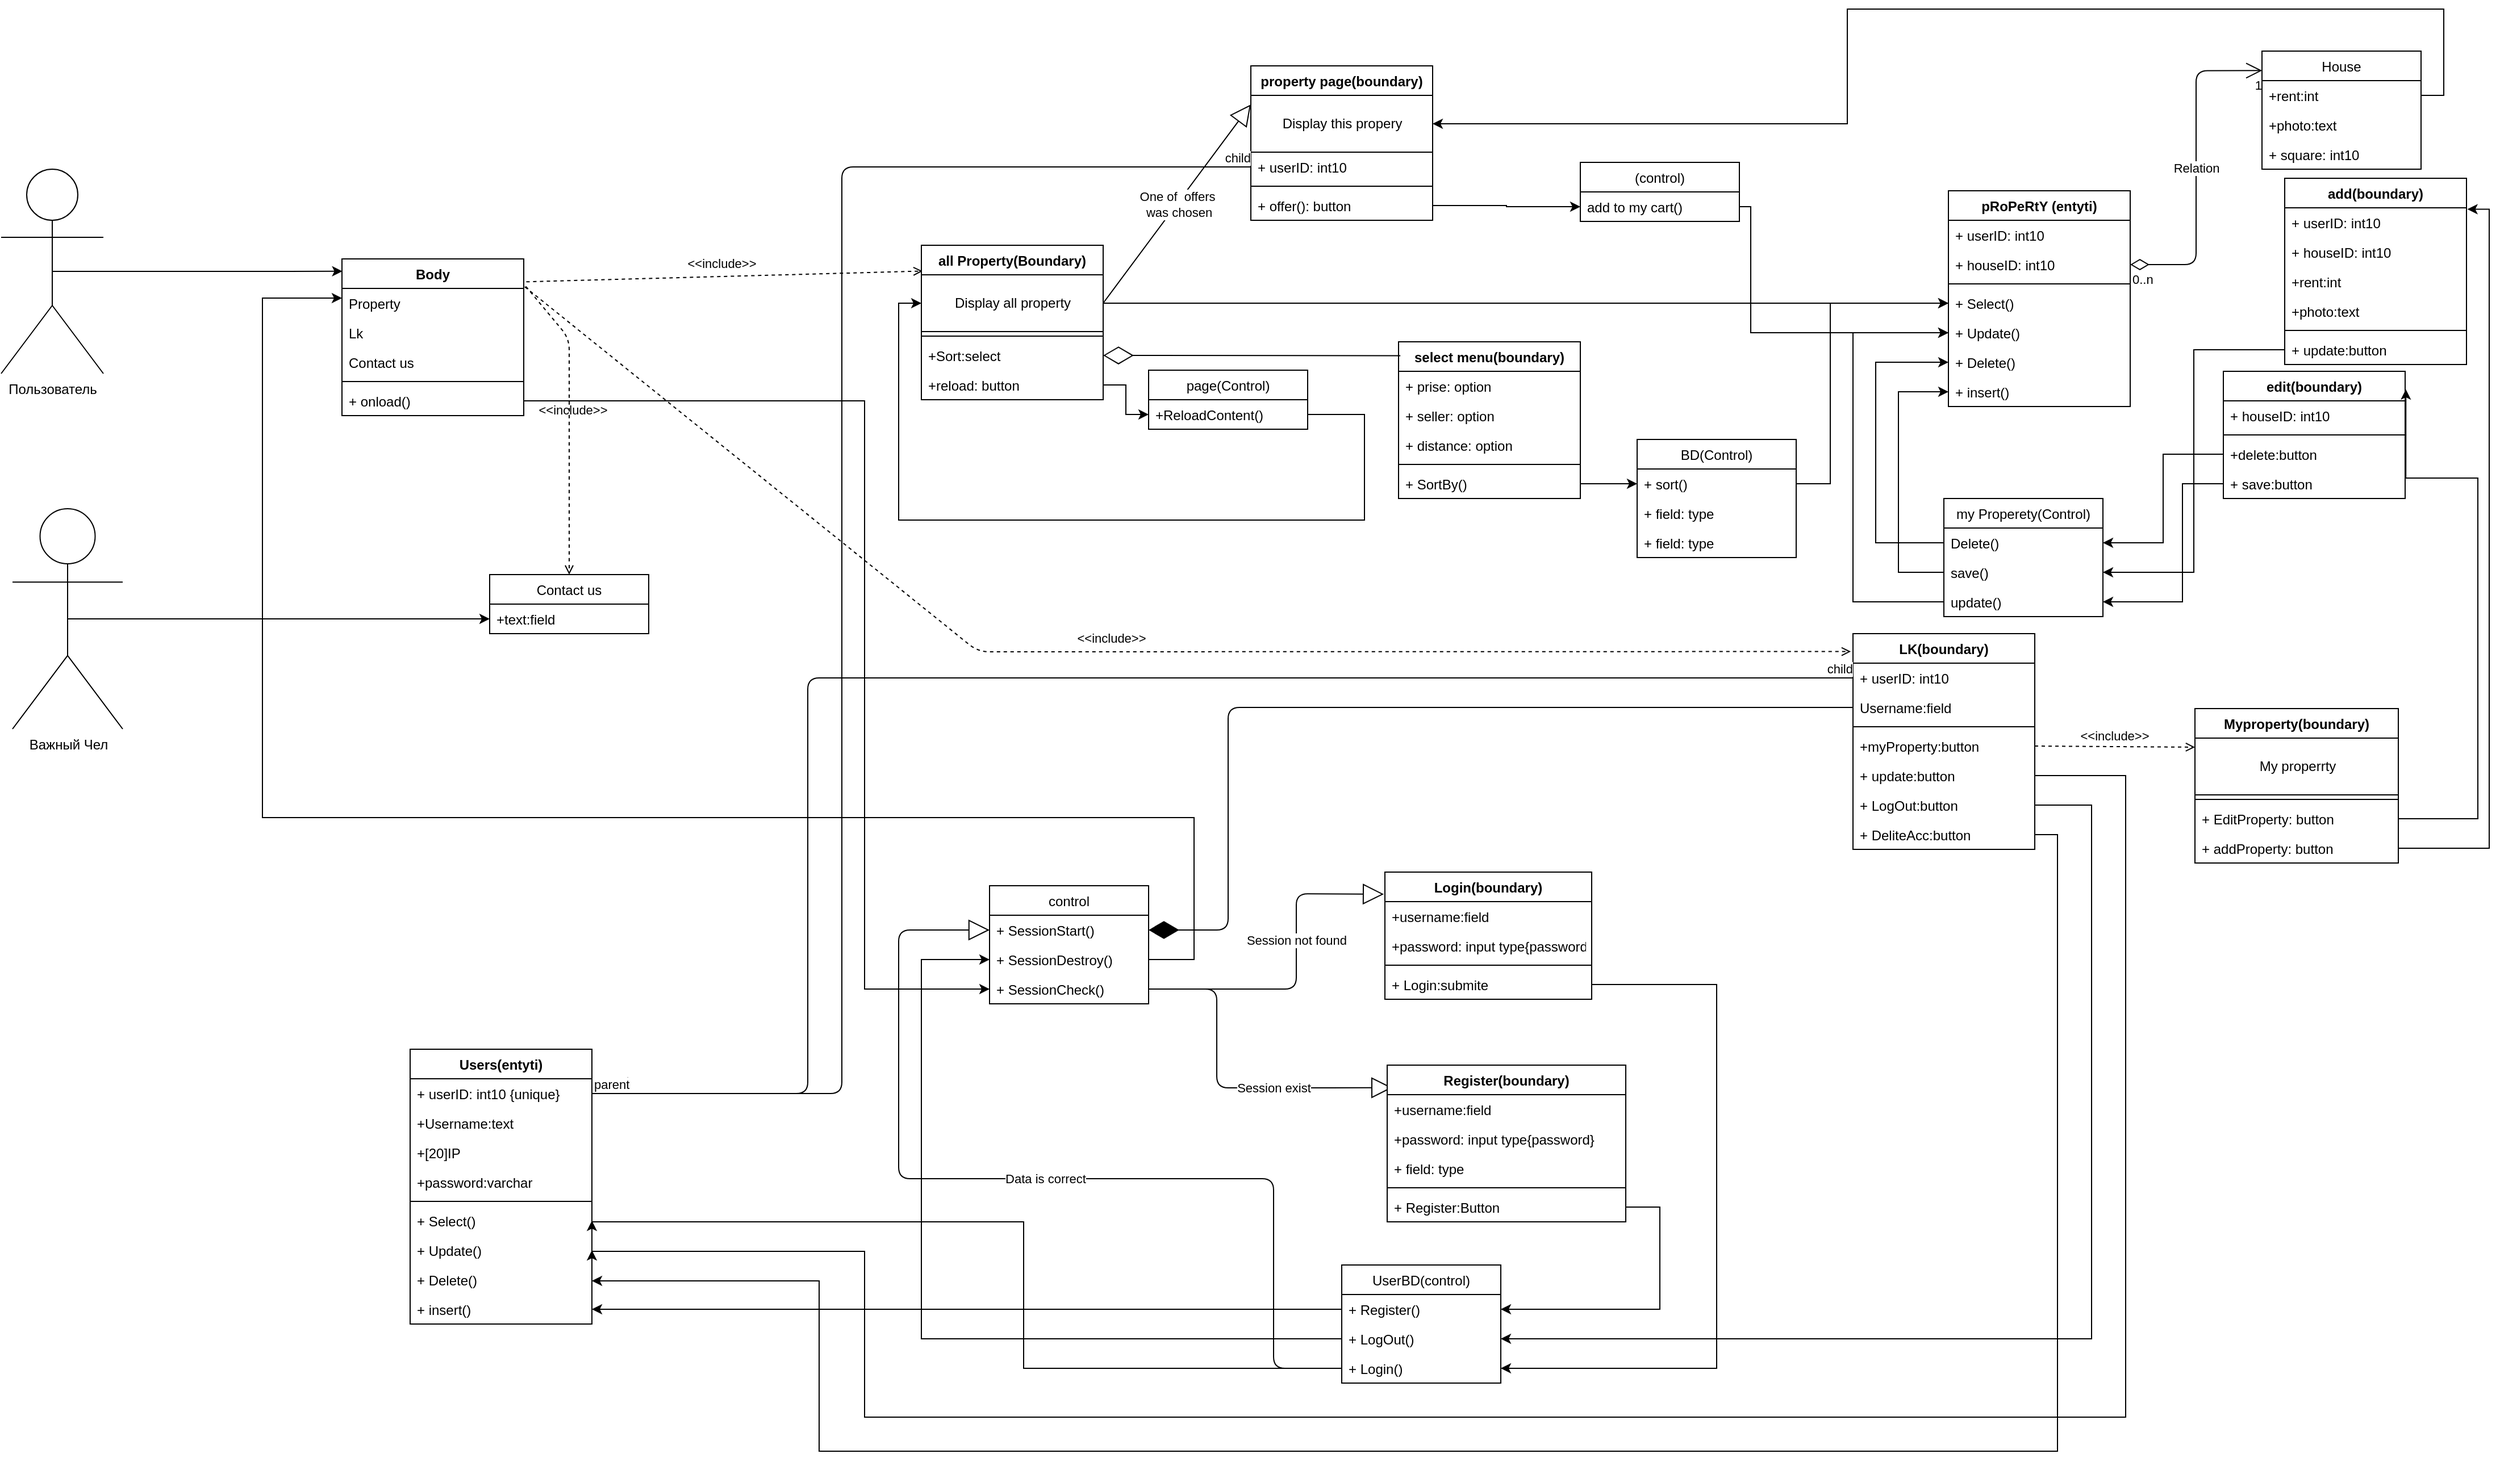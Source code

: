 <mxfile version="14.4.8" type="github">
  <diagram id="AO0QbA_jIoiWZvAdSj85" name="Page-1">
    <mxGraphModel dx="3330" dy="2609" grid="1" gridSize="10" guides="1" tooltips="1" connect="1" arrows="1" fold="1" page="1" pageScale="1" pageWidth="827" pageHeight="1169" math="0" shadow="0">
      <root>
        <mxCell id="0" />
        <mxCell id="1" parent="0" />
        <mxCell id="IHmqhUX7mXUeoYhA0iSi-1" value="pRoPeRtY (entyti)" style="swimlane;fontStyle=1;align=center;verticalAlign=top;childLayout=stackLayout;horizontal=1;startSize=26;horizontalStack=0;resizeParent=1;resizeParentMax=0;resizeLast=0;collapsible=1;marginBottom=0;" vertex="1" parent="1">
          <mxGeometry x="894" y="-1000" width="160" height="190" as="geometry" />
        </mxCell>
        <mxCell id="IHmqhUX7mXUeoYhA0iSi-1539" value="+ userID: int10" style="text;strokeColor=none;fillColor=none;align=left;verticalAlign=top;spacingLeft=4;spacingRight=4;overflow=hidden;rotatable=0;points=[[0,0.5],[1,0.5]];portConstraint=eastwest;" vertex="1" parent="IHmqhUX7mXUeoYhA0iSi-1">
          <mxGeometry y="26" width="160" height="26" as="geometry" />
        </mxCell>
        <mxCell id="IHmqhUX7mXUeoYhA0iSi-1433" value="+ houseID: int10" style="text;strokeColor=none;fillColor=none;align=left;verticalAlign=top;spacingLeft=4;spacingRight=4;overflow=hidden;rotatable=0;points=[[0,0.5],[1,0.5]];portConstraint=eastwest;" vertex="1" parent="IHmqhUX7mXUeoYhA0iSi-1">
          <mxGeometry y="52" width="160" height="26" as="geometry" />
        </mxCell>
        <mxCell id="IHmqhUX7mXUeoYhA0iSi-3" value="" style="line;strokeWidth=1;fillColor=none;align=left;verticalAlign=middle;spacingTop=-1;spacingLeft=3;spacingRight=3;rotatable=0;labelPosition=right;points=[];portConstraint=eastwest;" vertex="1" parent="IHmqhUX7mXUeoYhA0iSi-1">
          <mxGeometry y="78" width="160" height="8" as="geometry" />
        </mxCell>
        <mxCell id="IHmqhUX7mXUeoYhA0iSi-1334" value="+ Select()" style="text;strokeColor=none;fillColor=none;align=left;verticalAlign=top;spacingLeft=4;spacingRight=4;overflow=hidden;rotatable=0;points=[[0,0.5],[1,0.5]];portConstraint=eastwest;" vertex="1" parent="IHmqhUX7mXUeoYhA0iSi-1">
          <mxGeometry y="86" width="160" height="26" as="geometry" />
        </mxCell>
        <mxCell id="IHmqhUX7mXUeoYhA0iSi-1333" value="+ Update()" style="text;strokeColor=none;fillColor=none;align=left;verticalAlign=top;spacingLeft=4;spacingRight=4;overflow=hidden;rotatable=0;points=[[0,0.5],[1,0.5]];portConstraint=eastwest;" vertex="1" parent="IHmqhUX7mXUeoYhA0iSi-1">
          <mxGeometry y="112" width="160" height="26" as="geometry" />
        </mxCell>
        <mxCell id="IHmqhUX7mXUeoYhA0iSi-4" value="+ Delete()" style="text;strokeColor=none;fillColor=none;align=left;verticalAlign=top;spacingLeft=4;spacingRight=4;overflow=hidden;rotatable=0;points=[[0,0.5],[1,0.5]];portConstraint=eastwest;" vertex="1" parent="IHmqhUX7mXUeoYhA0iSi-1">
          <mxGeometry y="138" width="160" height="26" as="geometry" />
        </mxCell>
        <mxCell id="IHmqhUX7mXUeoYhA0iSi-1335" value="+ insert()" style="text;strokeColor=none;fillColor=none;align=left;verticalAlign=top;spacingLeft=4;spacingRight=4;overflow=hidden;rotatable=0;points=[[0,0.5],[1,0.5]];portConstraint=eastwest;" vertex="1" parent="IHmqhUX7mXUeoYhA0iSi-1">
          <mxGeometry y="164" width="160" height="26" as="geometry" />
        </mxCell>
        <mxCell id="IHmqhUX7mXUeoYhA0iSi-22" value="UserBD(control)" style="swimlane;fontStyle=0;childLayout=stackLayout;horizontal=1;startSize=26;fillColor=none;horizontalStack=0;resizeParent=1;resizeParentMax=0;resizeLast=0;collapsible=1;marginBottom=0;" vertex="1" parent="1">
          <mxGeometry x="360" y="-54" width="140" height="104" as="geometry" />
        </mxCell>
        <mxCell id="IHmqhUX7mXUeoYhA0iSi-23" value="+ Register()" style="text;align=left;verticalAlign=top;spacingLeft=4;spacingRight=4;overflow=hidden;rotatable=0;points=[[0,0.5],[1,0.5]];portConstraint=eastwest;" vertex="1" parent="IHmqhUX7mXUeoYhA0iSi-22">
          <mxGeometry y="26" width="140" height="26" as="geometry" />
        </mxCell>
        <mxCell id="IHmqhUX7mXUeoYhA0iSi-24" value="+ LogOut()" style="text;align=left;verticalAlign=top;spacingLeft=4;spacingRight=4;overflow=hidden;rotatable=0;points=[[0,0.5],[1,0.5]];portConstraint=eastwest;" vertex="1" parent="IHmqhUX7mXUeoYhA0iSi-22">
          <mxGeometry y="52" width="140" height="26" as="geometry" />
        </mxCell>
        <mxCell id="IHmqhUX7mXUeoYhA0iSi-25" value="+ Login()" style="text;align=left;verticalAlign=top;spacingLeft=4;spacingRight=4;overflow=hidden;rotatable=0;points=[[0,0.5],[1,0.5]];portConstraint=eastwest;" vertex="1" parent="IHmqhUX7mXUeoYhA0iSi-22">
          <mxGeometry y="78" width="140" height="26" as="geometry" />
        </mxCell>
        <mxCell id="IHmqhUX7mXUeoYhA0iSi-1179" value="Body" style="swimlane;fontStyle=1;align=center;verticalAlign=top;childLayout=stackLayout;horizontal=1;startSize=26;horizontalStack=0;resizeParent=1;resizeParentMax=0;resizeLast=0;collapsible=1;marginBottom=0;" vertex="1" parent="1">
          <mxGeometry x="-520" y="-940" width="160" height="138" as="geometry" />
        </mxCell>
        <mxCell id="IHmqhUX7mXUeoYhA0iSi-1487" value="Property" style="text;strokeColor=none;fillColor=none;align=left;verticalAlign=top;spacingLeft=4;spacingRight=4;overflow=hidden;rotatable=0;points=[[0,0.5],[1,0.5]];portConstraint=eastwest;" vertex="1" parent="IHmqhUX7mXUeoYhA0iSi-1179">
          <mxGeometry y="26" width="160" height="26" as="geometry" />
        </mxCell>
        <mxCell id="IHmqhUX7mXUeoYhA0iSi-1486" value="Lk" style="text;strokeColor=none;fillColor=none;align=left;verticalAlign=top;spacingLeft=4;spacingRight=4;overflow=hidden;rotatable=0;points=[[0,0.5],[1,0.5]];portConstraint=eastwest;" vertex="1" parent="IHmqhUX7mXUeoYhA0iSi-1179">
          <mxGeometry y="52" width="160" height="26" as="geometry" />
        </mxCell>
        <mxCell id="IHmqhUX7mXUeoYhA0iSi-1488" value="Contact us" style="text;strokeColor=none;fillColor=none;align=left;verticalAlign=top;spacingLeft=4;spacingRight=4;overflow=hidden;rotatable=0;points=[[0,0.5],[1,0.5]];portConstraint=eastwest;" vertex="1" parent="IHmqhUX7mXUeoYhA0iSi-1179">
          <mxGeometry y="78" width="160" height="26" as="geometry" />
        </mxCell>
        <mxCell id="IHmqhUX7mXUeoYhA0iSi-1181" value="" style="line;strokeWidth=1;fillColor=none;align=left;verticalAlign=middle;spacingTop=-1;spacingLeft=3;spacingRight=3;rotatable=0;labelPosition=right;points=[];portConstraint=eastwest;" vertex="1" parent="IHmqhUX7mXUeoYhA0iSi-1179">
          <mxGeometry y="104" width="160" height="8" as="geometry" />
        </mxCell>
        <mxCell id="IHmqhUX7mXUeoYhA0iSi-1289" value="+ onload()" style="text;strokeColor=none;fillColor=none;align=left;verticalAlign=top;spacingLeft=4;spacingRight=4;overflow=hidden;rotatable=0;points=[[0,0.5],[1,0.5]];portConstraint=eastwest;" vertex="1" parent="IHmqhUX7mXUeoYhA0iSi-1179">
          <mxGeometry y="112" width="160" height="26" as="geometry" />
        </mxCell>
        <mxCell id="IHmqhUX7mXUeoYhA0iSi-1490" style="edgeStyle=orthogonalEdgeStyle;rounded=0;orthogonalLoop=1;jettySize=auto;html=1;exitX=0.5;exitY=0.5;exitDx=0;exitDy=0;exitPerimeter=0;entryX=0.002;entryY=0.079;entryDx=0;entryDy=0;entryPerimeter=0;" edge="1" parent="1" source="IHmqhUX7mXUeoYhA0iSi-1184" target="IHmqhUX7mXUeoYhA0iSi-1179">
          <mxGeometry relative="1" as="geometry" />
        </mxCell>
        <mxCell id="IHmqhUX7mXUeoYhA0iSi-1184" value="Пользователь" style="shape=umlActor;verticalLabelPosition=bottom;verticalAlign=top;html=1;" vertex="1" parent="1">
          <mxGeometry x="-820" y="-1019" width="90" height="180" as="geometry" />
        </mxCell>
        <mxCell id="IHmqhUX7mXUeoYhA0iSi-1557" style="edgeStyle=orthogonalEdgeStyle;rounded=0;orthogonalLoop=1;jettySize=auto;html=1;exitX=0.5;exitY=0.5;exitDx=0;exitDy=0;exitPerimeter=0;entryX=0;entryY=0.5;entryDx=0;entryDy=0;" edge="1" parent="1" source="IHmqhUX7mXUeoYhA0iSi-1186" target="IHmqhUX7mXUeoYhA0iSi-1559">
          <mxGeometry relative="1" as="geometry">
            <mxPoint x="-410" y="-634" as="targetPoint" />
          </mxGeometry>
        </mxCell>
        <mxCell id="IHmqhUX7mXUeoYhA0iSi-1186" value="Важный Чел" style="shape=umlActor;verticalLabelPosition=bottom;verticalAlign=top;html=1;" vertex="1" parent="1">
          <mxGeometry x="-810" y="-720" width="97" height="194" as="geometry" />
        </mxCell>
        <mxCell id="IHmqhUX7mXUeoYhA0iSi-1188" value="Login(boundary)" style="swimlane;fontStyle=1;align=center;verticalAlign=top;childLayout=stackLayout;horizontal=1;startSize=26;horizontalStack=0;resizeParent=1;resizeParentMax=0;resizeLast=0;collapsible=1;marginBottom=0;" vertex="1" parent="1">
          <mxGeometry x="398" y="-400" width="182" height="112" as="geometry" />
        </mxCell>
        <mxCell id="IHmqhUX7mXUeoYhA0iSi-1189" value="+username:field" style="text;strokeColor=none;fillColor=none;align=left;verticalAlign=top;spacingLeft=4;spacingRight=4;overflow=hidden;rotatable=0;points=[[0,0.5],[1,0.5]];portConstraint=eastwest;" vertex="1" parent="IHmqhUX7mXUeoYhA0iSi-1188">
          <mxGeometry y="26" width="182" height="26" as="geometry" />
        </mxCell>
        <mxCell id="IHmqhUX7mXUeoYhA0iSi-1392" value="+password: input type{password}" style="text;strokeColor=none;fillColor=none;align=left;verticalAlign=top;spacingLeft=4;spacingRight=4;overflow=hidden;rotatable=0;points=[[0,0.5],[1,0.5]];portConstraint=eastwest;" vertex="1" parent="IHmqhUX7mXUeoYhA0iSi-1188">
          <mxGeometry y="52" width="182" height="26" as="geometry" />
        </mxCell>
        <mxCell id="IHmqhUX7mXUeoYhA0iSi-1190" value="" style="line;strokeWidth=1;fillColor=none;align=left;verticalAlign=middle;spacingTop=-1;spacingLeft=3;spacingRight=3;rotatable=0;labelPosition=right;points=[];portConstraint=eastwest;" vertex="1" parent="IHmqhUX7mXUeoYhA0iSi-1188">
          <mxGeometry y="78" width="182" height="8" as="geometry" />
        </mxCell>
        <mxCell id="IHmqhUX7mXUeoYhA0iSi-1191" value="+ Login:submite" style="text;strokeColor=none;fillColor=none;align=left;verticalAlign=top;spacingLeft=4;spacingRight=4;overflow=hidden;rotatable=0;points=[[0,0.5],[1,0.5]];portConstraint=eastwest;" vertex="1" parent="IHmqhUX7mXUeoYhA0iSi-1188">
          <mxGeometry y="86" width="182" height="26" as="geometry" />
        </mxCell>
        <mxCell id="IHmqhUX7mXUeoYhA0iSi-1192" value="control" style="swimlane;fontStyle=0;childLayout=stackLayout;horizontal=1;startSize=26;fillColor=none;horizontalStack=0;resizeParent=1;resizeParentMax=0;resizeLast=0;collapsible=1;marginBottom=0;" vertex="1" parent="1">
          <mxGeometry x="50" y="-388" width="140" height="104" as="geometry" />
        </mxCell>
        <mxCell id="IHmqhUX7mXUeoYhA0iSi-1193" value="+ SessionStart()" style="text;strokeColor=none;fillColor=none;align=left;verticalAlign=top;spacingLeft=4;spacingRight=4;overflow=hidden;rotatable=0;points=[[0,0.5],[1,0.5]];portConstraint=eastwest;" vertex="1" parent="IHmqhUX7mXUeoYhA0iSi-1192">
          <mxGeometry y="26" width="140" height="26" as="geometry" />
        </mxCell>
        <mxCell id="IHmqhUX7mXUeoYhA0iSi-1194" value="+ SessionDestroy()" style="text;align=left;verticalAlign=top;spacingLeft=4;spacingRight=4;overflow=hidden;rotatable=0;points=[[0,0.5],[1,0.5]];portConstraint=eastwest;" vertex="1" parent="IHmqhUX7mXUeoYhA0iSi-1192">
          <mxGeometry y="52" width="140" height="26" as="geometry" />
        </mxCell>
        <mxCell id="IHmqhUX7mXUeoYhA0iSi-1195" value="+ SessionCheck()" style="text;strokeColor=none;fillColor=none;align=left;verticalAlign=top;spacingLeft=4;spacingRight=4;overflow=hidden;rotatable=0;points=[[0,0.5],[1,0.5]];portConstraint=eastwest;" vertex="1" parent="IHmqhUX7mXUeoYhA0iSi-1192">
          <mxGeometry y="78" width="140" height="26" as="geometry" />
        </mxCell>
        <mxCell id="IHmqhUX7mXUeoYhA0iSi-1196" value="Session not found" style="endArrow=block;endSize=16;endFill=0;html=1;exitX=1;exitY=0.5;exitDx=0;exitDy=0;entryX=-0.005;entryY=0.174;entryDx=0;entryDy=0;entryPerimeter=0;" edge="1" parent="1" source="IHmqhUX7mXUeoYhA0iSi-1195" target="IHmqhUX7mXUeoYhA0iSi-1188">
          <mxGeometry x="0.189" width="160" relative="1" as="geometry">
            <mxPoint x="320" y="-348" as="sourcePoint" />
            <mxPoint x="410" y="-340" as="targetPoint" />
            <Array as="points">
              <mxPoint x="320" y="-297" />
              <mxPoint x="320" y="-381" />
            </Array>
            <mxPoint as="offset" />
          </mxGeometry>
        </mxCell>
        <mxCell id="IHmqhUX7mXUeoYhA0iSi-1197" value="Session exist" style="endArrow=block;endSize=16;endFill=0;html=1;exitX=1;exitY=0.5;exitDx=0;exitDy=0;entryX=0.022;entryY=0.144;entryDx=0;entryDy=0;entryPerimeter=0;" edge="1" parent="1" source="IHmqhUX7mXUeoYhA0iSi-1195" target="IHmqhUX7mXUeoYhA0iSi-1198">
          <mxGeometry x="0.306" width="160" relative="1" as="geometry">
            <mxPoint x="220" y="-250" as="sourcePoint" />
            <mxPoint x="380" y="-250" as="targetPoint" />
            <Array as="points">
              <mxPoint x="250" y="-297" />
              <mxPoint x="250" y="-210" />
              <mxPoint x="340" y="-210" />
            </Array>
            <mxPoint as="offset" />
          </mxGeometry>
        </mxCell>
        <mxCell id="IHmqhUX7mXUeoYhA0iSi-1198" value="Register(boundary)" style="swimlane;fontStyle=1;align=center;verticalAlign=top;childLayout=stackLayout;horizontal=1;startSize=26;horizontalStack=0;resizeParent=1;resizeParentMax=0;resizeLast=0;collapsible=1;marginBottom=0;" vertex="1" parent="1">
          <mxGeometry x="400" y="-230" width="210" height="138" as="geometry" />
        </mxCell>
        <mxCell id="IHmqhUX7mXUeoYhA0iSi-1485" value="+username:field" style="text;strokeColor=none;fillColor=none;align=left;verticalAlign=top;spacingLeft=4;spacingRight=4;overflow=hidden;rotatable=0;points=[[0,0.5],[1,0.5]];portConstraint=eastwest;" vertex="1" parent="IHmqhUX7mXUeoYhA0iSi-1198">
          <mxGeometry y="26" width="210" height="26" as="geometry" />
        </mxCell>
        <mxCell id="IHmqhUX7mXUeoYhA0iSi-1484" value="+password: input type{password}" style="text;strokeColor=none;fillColor=none;align=left;verticalAlign=top;spacingLeft=4;spacingRight=4;overflow=hidden;rotatable=0;points=[[0,0.5],[1,0.5]];portConstraint=eastwest;" vertex="1" parent="IHmqhUX7mXUeoYhA0iSi-1198">
          <mxGeometry y="52" width="210" height="26" as="geometry" />
        </mxCell>
        <mxCell id="IHmqhUX7mXUeoYhA0iSi-1199" value="+ field: type" style="text;strokeColor=none;fillColor=none;align=left;verticalAlign=top;spacingLeft=4;spacingRight=4;overflow=hidden;rotatable=0;points=[[0,0.5],[1,0.5]];portConstraint=eastwest;" vertex="1" parent="IHmqhUX7mXUeoYhA0iSi-1198">
          <mxGeometry y="78" width="210" height="26" as="geometry" />
        </mxCell>
        <mxCell id="IHmqhUX7mXUeoYhA0iSi-1200" value="" style="line;strokeWidth=1;fillColor=none;align=left;verticalAlign=middle;spacingTop=-1;spacingLeft=3;spacingRight=3;rotatable=0;labelPosition=right;points=[];portConstraint=eastwest;" vertex="1" parent="IHmqhUX7mXUeoYhA0iSi-1198">
          <mxGeometry y="104" width="210" height="8" as="geometry" />
        </mxCell>
        <mxCell id="IHmqhUX7mXUeoYhA0iSi-1201" value="+ Register:Button " style="text;strokeColor=none;fillColor=none;align=left;verticalAlign=top;spacingLeft=4;spacingRight=4;overflow=hidden;rotatable=0;points=[[0,0.5],[1,0.5]];portConstraint=eastwest;" vertex="1" parent="IHmqhUX7mXUeoYhA0iSi-1198">
          <mxGeometry y="112" width="210" height="26" as="geometry" />
        </mxCell>
        <mxCell id="IHmqhUX7mXUeoYhA0iSi-1204" style="edgeStyle=orthogonalEdgeStyle;rounded=0;orthogonalLoop=1;jettySize=auto;html=1;exitX=1;exitY=0.5;exitDx=0;exitDy=0;entryX=0;entryY=0.25;entryDx=0;entryDy=0;" edge="1" parent="1" source="IHmqhUX7mXUeoYhA0iSi-1194" target="IHmqhUX7mXUeoYhA0iSi-1179">
          <mxGeometry relative="1" as="geometry">
            <mxPoint x="-50" y="-448" as="targetPoint" />
            <Array as="points">
              <mxPoint x="230" y="-323" />
              <mxPoint x="230" y="-448" />
              <mxPoint x="-590" y="-448" />
              <mxPoint x="-590" y="-905" />
            </Array>
          </mxGeometry>
        </mxCell>
        <mxCell id="IHmqhUX7mXUeoYhA0iSi-1291" value="&amp;lt;&amp;lt;include&amp;gt;&amp;gt;" style="html=1;verticalAlign=bottom;labelBackgroundColor=none;endArrow=open;endFill=0;dashed=1;exitX=1.006;exitY=0.178;exitDx=0;exitDy=0;exitPerimeter=0;entryX=-0.012;entryY=0.083;entryDx=0;entryDy=0;entryPerimeter=0;" edge="1" parent="1" source="IHmqhUX7mXUeoYhA0iSi-1179" target="IHmqhUX7mXUeoYhA0iSi-1320">
          <mxGeometry x="-0.017" y="3" width="160" relative="1" as="geometry">
            <mxPoint x="-30" y="-650" as="sourcePoint" />
            <mxPoint x="-30.96" y="-664.348" as="targetPoint" />
            <Array as="points">
              <mxPoint x="40" y="-594" />
            </Array>
            <mxPoint as="offset" />
          </mxGeometry>
        </mxCell>
        <mxCell id="IHmqhUX7mXUeoYhA0iSi-1301" value="&amp;lt;&amp;lt;include&amp;gt;&amp;gt;" style="html=1;verticalAlign=bottom;labelBackgroundColor=none;endArrow=open;endFill=0;dashed=1;exitX=1.014;exitY=0.146;exitDx=0;exitDy=0;exitPerimeter=0;entryX=0.007;entryY=0.167;entryDx=0;entryDy=0;entryPerimeter=0;" edge="1" parent="1" source="IHmqhUX7mXUeoYhA0iSi-1179" target="IHmqhUX7mXUeoYhA0iSi-1302">
          <mxGeometry x="-0.017" y="3" width="160" relative="1" as="geometry">
            <mxPoint x="-90.16" y="-699.776" as="sourcePoint" />
            <mxPoint x="40" y="-720" as="targetPoint" />
            <mxPoint as="offset" />
          </mxGeometry>
        </mxCell>
        <mxCell id="IHmqhUX7mXUeoYhA0iSi-1302" value="all Property(Boundary)" style="swimlane;fontStyle=1;align=center;verticalAlign=top;childLayout=stackLayout;horizontal=1;startSize=26;horizontalStack=0;resizeParent=1;resizeParentMax=0;resizeLast=0;collapsible=1;marginBottom=0;" vertex="1" parent="1">
          <mxGeometry x="-10" y="-952" width="160" height="136" as="geometry" />
        </mxCell>
        <mxCell id="IHmqhUX7mXUeoYhA0iSi-1324" value="Display all property" style="html=1;" vertex="1" parent="IHmqhUX7mXUeoYhA0iSi-1302">
          <mxGeometry y="26" width="160" height="50" as="geometry" />
        </mxCell>
        <mxCell id="IHmqhUX7mXUeoYhA0iSi-1305" value="" style="line;strokeWidth=1;fillColor=none;align=left;verticalAlign=middle;spacingTop=-1;spacingLeft=3;spacingRight=3;rotatable=0;labelPosition=right;points=[];portConstraint=eastwest;" vertex="1" parent="IHmqhUX7mXUeoYhA0iSi-1302">
          <mxGeometry y="76" width="160" height="8" as="geometry" />
        </mxCell>
        <mxCell id="IHmqhUX7mXUeoYhA0iSi-1304" value="+Sort:select" style="text;strokeColor=none;fillColor=none;align=left;verticalAlign=top;spacingLeft=4;spacingRight=4;overflow=hidden;rotatable=0;points=[[0,0.5],[1,0.5]];portConstraint=eastwest;" vertex="1" parent="IHmqhUX7mXUeoYhA0iSi-1302">
          <mxGeometry y="84" width="160" height="26" as="geometry" />
        </mxCell>
        <mxCell id="IHmqhUX7mXUeoYhA0iSi-1303" value="+reload: button" style="text;strokeColor=none;fillColor=none;align=left;verticalAlign=top;spacingLeft=4;spacingRight=4;overflow=hidden;rotatable=0;points=[[0,0.5],[1,0.5]];portConstraint=eastwest;" vertex="1" parent="IHmqhUX7mXUeoYhA0iSi-1302">
          <mxGeometry y="110" width="160" height="26" as="geometry" />
        </mxCell>
        <mxCell id="IHmqhUX7mXUeoYhA0iSi-1307" value="&amp;lt;&amp;lt;include&amp;gt;&amp;gt;" style="html=1;verticalAlign=bottom;labelBackgroundColor=none;endArrow=open;endFill=0;dashed=1;exitX=1.012;exitY=0.176;exitDx=0;exitDy=0;exitPerimeter=0;entryX=0.5;entryY=0;entryDx=0;entryDy=0;" edge="1" parent="1" source="IHmqhUX7mXUeoYhA0iSi-1179" target="IHmqhUX7mXUeoYhA0iSi-1558">
          <mxGeometry x="-0.017" y="3" width="160" relative="1" as="geometry">
            <mxPoint x="-90.0" y="-620.002" as="sourcePoint" />
            <mxPoint x="-271.28" y="-671.424" as="targetPoint" />
            <mxPoint as="offset" />
            <Array as="points">
              <mxPoint x="-320" y="-870" />
              <mxPoint x="-320" y="-730" />
              <mxPoint x="-320" y="-663" />
            </Array>
          </mxGeometry>
        </mxCell>
        <mxCell id="IHmqhUX7mXUeoYhA0iSi-1312" value="select menu(boundary)" style="swimlane;fontStyle=1;align=center;verticalAlign=top;childLayout=stackLayout;horizontal=1;startSize=26;horizontalStack=0;resizeParent=1;resizeParentMax=0;resizeLast=0;collapsible=1;marginBottom=0;" vertex="1" parent="1">
          <mxGeometry x="410" y="-867" width="160" height="138" as="geometry" />
        </mxCell>
        <mxCell id="IHmqhUX7mXUeoYhA0iSi-1340" value="+ prise: option" style="text;strokeColor=none;fillColor=none;align=left;verticalAlign=top;spacingLeft=4;spacingRight=4;overflow=hidden;rotatable=0;points=[[0,0.5],[1,0.5]];portConstraint=eastwest;" vertex="1" parent="IHmqhUX7mXUeoYhA0iSi-1312">
          <mxGeometry y="26" width="160" height="26" as="geometry" />
        </mxCell>
        <mxCell id="IHmqhUX7mXUeoYhA0iSi-1342" value="+ seller: option" style="text;strokeColor=none;fillColor=none;align=left;verticalAlign=top;spacingLeft=4;spacingRight=4;overflow=hidden;rotatable=0;points=[[0,0.5],[1,0.5]];portConstraint=eastwest;" vertex="1" parent="IHmqhUX7mXUeoYhA0iSi-1312">
          <mxGeometry y="52" width="160" height="26" as="geometry" />
        </mxCell>
        <mxCell id="IHmqhUX7mXUeoYhA0iSi-1341" value="+ distance: option" style="text;strokeColor=none;fillColor=none;align=left;verticalAlign=top;spacingLeft=4;spacingRight=4;overflow=hidden;rotatable=0;points=[[0,0.5],[1,0.5]];portConstraint=eastwest;" vertex="1" parent="IHmqhUX7mXUeoYhA0iSi-1312">
          <mxGeometry y="78" width="160" height="26" as="geometry" />
        </mxCell>
        <mxCell id="IHmqhUX7mXUeoYhA0iSi-1314" value="" style="line;strokeWidth=1;fillColor=none;align=left;verticalAlign=middle;spacingTop=-1;spacingLeft=3;spacingRight=3;rotatable=0;labelPosition=right;points=[];portConstraint=eastwest;" vertex="1" parent="IHmqhUX7mXUeoYhA0iSi-1312">
          <mxGeometry y="104" width="160" height="8" as="geometry" />
        </mxCell>
        <mxCell id="IHmqhUX7mXUeoYhA0iSi-1315" value="+ SortBy()" style="text;strokeColor=none;fillColor=none;align=left;verticalAlign=top;spacingLeft=4;spacingRight=4;overflow=hidden;rotatable=0;points=[[0,0.5],[1,0.5]];portConstraint=eastwest;" vertex="1" parent="IHmqhUX7mXUeoYhA0iSi-1312">
          <mxGeometry y="112" width="160" height="26" as="geometry" />
        </mxCell>
        <mxCell id="IHmqhUX7mXUeoYhA0iSi-1316" value="BD(Control)" style="swimlane;fontStyle=0;childLayout=stackLayout;horizontal=1;startSize=26;fillColor=none;horizontalStack=0;resizeParent=1;resizeParentMax=0;resizeLast=0;collapsible=1;marginBottom=0;" vertex="1" parent="1">
          <mxGeometry x="620" y="-781" width="140" height="104" as="geometry" />
        </mxCell>
        <mxCell id="IHmqhUX7mXUeoYhA0iSi-1317" value="+ sort()" style="text;strokeColor=none;fillColor=none;align=left;verticalAlign=top;spacingLeft=4;spacingRight=4;overflow=hidden;rotatable=0;points=[[0,0.5],[1,0.5]];portConstraint=eastwest;" vertex="1" parent="IHmqhUX7mXUeoYhA0iSi-1316">
          <mxGeometry y="26" width="140" height="26" as="geometry" />
        </mxCell>
        <mxCell id="IHmqhUX7mXUeoYhA0iSi-1318" value="+ field: type" style="text;strokeColor=none;fillColor=none;align=left;verticalAlign=top;spacingLeft=4;spacingRight=4;overflow=hidden;rotatable=0;points=[[0,0.5],[1,0.5]];portConstraint=eastwest;" vertex="1" parent="IHmqhUX7mXUeoYhA0iSi-1316">
          <mxGeometry y="52" width="140" height="26" as="geometry" />
        </mxCell>
        <mxCell id="IHmqhUX7mXUeoYhA0iSi-1319" value="+ field: type" style="text;strokeColor=none;fillColor=none;align=left;verticalAlign=top;spacingLeft=4;spacingRight=4;overflow=hidden;rotatable=0;points=[[0,0.5],[1,0.5]];portConstraint=eastwest;" vertex="1" parent="IHmqhUX7mXUeoYhA0iSi-1316">
          <mxGeometry y="78" width="140" height="26" as="geometry" />
        </mxCell>
        <mxCell id="IHmqhUX7mXUeoYhA0iSi-1320" value="LK(boundary)" style="swimlane;fontStyle=1;align=center;verticalAlign=top;childLayout=stackLayout;horizontal=1;startSize=26;horizontalStack=0;resizeParent=1;resizeParentMax=0;resizeLast=0;collapsible=1;marginBottom=0;" vertex="1" parent="1">
          <mxGeometry x="810" y="-610" width="160" height="190" as="geometry" />
        </mxCell>
        <mxCell id="IHmqhUX7mXUeoYhA0iSi-1475" value="+ userID: int10" style="text;strokeColor=none;fillColor=none;align=left;verticalAlign=top;spacingLeft=4;spacingRight=4;overflow=hidden;rotatable=0;points=[[0,0.5],[1,0.5]];portConstraint=eastwest;" vertex="1" parent="IHmqhUX7mXUeoYhA0iSi-1320">
          <mxGeometry y="26" width="160" height="26" as="geometry" />
        </mxCell>
        <mxCell id="IHmqhUX7mXUeoYhA0iSi-1322" value="Username:field" style="text;strokeColor=none;fillColor=none;align=left;verticalAlign=top;spacingLeft=4;spacingRight=4;overflow=hidden;rotatable=0;points=[[0,0.5],[1,0.5]];portConstraint=eastwest;" vertex="1" parent="IHmqhUX7mXUeoYhA0iSi-1320">
          <mxGeometry y="52" width="160" height="26" as="geometry" />
        </mxCell>
        <mxCell id="IHmqhUX7mXUeoYhA0iSi-1323" value="" style="line;strokeWidth=1;fillColor=none;align=left;verticalAlign=middle;spacingTop=-1;spacingLeft=3;spacingRight=3;rotatable=0;labelPosition=right;points=[];portConstraint=eastwest;" vertex="1" parent="IHmqhUX7mXUeoYhA0iSi-1320">
          <mxGeometry y="78" width="160" height="8" as="geometry" />
        </mxCell>
        <mxCell id="IHmqhUX7mXUeoYhA0iSi-1375" value="+myProperty:button" style="text;strokeColor=none;fillColor=none;align=left;verticalAlign=top;spacingLeft=4;spacingRight=4;overflow=hidden;rotatable=0;points=[[0,0.5],[1,0.5]];portConstraint=eastwest;" vertex="1" parent="IHmqhUX7mXUeoYhA0iSi-1320">
          <mxGeometry y="86" width="160" height="26" as="geometry" />
        </mxCell>
        <mxCell id="IHmqhUX7mXUeoYhA0iSi-1477" value="+ update:button" style="text;strokeColor=none;fillColor=none;align=left;verticalAlign=top;spacingLeft=4;spacingRight=4;overflow=hidden;rotatable=0;points=[[0,0.5],[1,0.5]];portConstraint=eastwest;" vertex="1" parent="IHmqhUX7mXUeoYhA0iSi-1320">
          <mxGeometry y="112" width="160" height="26" as="geometry" />
        </mxCell>
        <mxCell id="IHmqhUX7mXUeoYhA0iSi-1321" value="+ LogOut:button" style="text;strokeColor=none;fillColor=none;align=left;verticalAlign=top;spacingLeft=4;spacingRight=4;overflow=hidden;rotatable=0;points=[[0,0.5],[1,0.5]];portConstraint=eastwest;" vertex="1" parent="IHmqhUX7mXUeoYhA0iSi-1320">
          <mxGeometry y="138" width="160" height="26" as="geometry" />
        </mxCell>
        <mxCell id="IHmqhUX7mXUeoYhA0iSi-1493" value="+ DeliteAcc:button" style="text;strokeColor=none;fillColor=none;align=left;verticalAlign=top;spacingLeft=4;spacingRight=4;overflow=hidden;rotatable=0;points=[[0,0.5],[1,0.5]];portConstraint=eastwest;" vertex="1" parent="IHmqhUX7mXUeoYhA0iSi-1320">
          <mxGeometry y="164" width="160" height="26" as="geometry" />
        </mxCell>
        <mxCell id="IHmqhUX7mXUeoYhA0iSi-1326" value="One of&amp;nbsp; offers&lt;br&gt;&amp;nbsp;was chosen" style="endArrow=block;endSize=16;endFill=0;html=1;exitX=1;exitY=0.5;exitDx=0;exitDy=0;entryX=0;entryY=0.25;entryDx=0;entryDy=0;" edge="1" parent="1" source="IHmqhUX7mXUeoYhA0iSi-1324" target="IHmqhUX7mXUeoYhA0iSi-1327">
          <mxGeometry width="160" relative="1" as="geometry">
            <mxPoint x="194" y="-960" as="sourcePoint" />
            <mxPoint x="270" y="-990" as="targetPoint" />
          </mxGeometry>
        </mxCell>
        <mxCell id="IHmqhUX7mXUeoYhA0iSi-1327" value="property page(boundary)" style="swimlane;fontStyle=1;align=center;verticalAlign=top;childLayout=stackLayout;horizontal=1;startSize=26;horizontalStack=0;resizeParent=1;resizeParentMax=0;resizeLast=0;collapsible=1;marginBottom=0;" vertex="1" parent="1">
          <mxGeometry x="280" y="-1110" width="160" height="136" as="geometry" />
        </mxCell>
        <mxCell id="IHmqhUX7mXUeoYhA0iSi-1404" value="Display this propery" style="html=1;" vertex="1" parent="IHmqhUX7mXUeoYhA0iSi-1327">
          <mxGeometry y="26" width="160" height="50" as="geometry" />
        </mxCell>
        <mxCell id="IHmqhUX7mXUeoYhA0iSi-1328" value="+ userID: int10" style="text;strokeColor=none;fillColor=none;align=left;verticalAlign=top;spacingLeft=4;spacingRight=4;overflow=hidden;rotatable=0;points=[[0,0.5],[1,0.5]];portConstraint=eastwest;" vertex="1" parent="IHmqhUX7mXUeoYhA0iSi-1327">
          <mxGeometry y="76" width="160" height="26" as="geometry" />
        </mxCell>
        <mxCell id="IHmqhUX7mXUeoYhA0iSi-1329" value="" style="line;strokeWidth=1;fillColor=none;align=left;verticalAlign=middle;spacingTop=-1;spacingLeft=3;spacingRight=3;rotatable=0;labelPosition=right;points=[];portConstraint=eastwest;" vertex="1" parent="IHmqhUX7mXUeoYhA0iSi-1327">
          <mxGeometry y="102" width="160" height="8" as="geometry" />
        </mxCell>
        <mxCell id="IHmqhUX7mXUeoYhA0iSi-1330" value="+ offer(): button&#xa;" style="text;strokeColor=none;fillColor=none;align=left;verticalAlign=top;spacingLeft=4;spacingRight=4;overflow=hidden;rotatable=0;points=[[0,0.5],[1,0.5]];portConstraint=eastwest;" vertex="1" parent="IHmqhUX7mXUeoYhA0iSi-1327">
          <mxGeometry y="110" width="160" height="26" as="geometry" />
        </mxCell>
        <mxCell id="IHmqhUX7mXUeoYhA0iSi-1344" style="edgeStyle=orthogonalEdgeStyle;rounded=0;orthogonalLoop=1;jettySize=auto;html=1;exitX=1;exitY=0.5;exitDx=0;exitDy=0;" edge="1" parent="1" source="IHmqhUX7mXUeoYhA0iSi-1317" target="IHmqhUX7mXUeoYhA0iSi-1334">
          <mxGeometry relative="1" as="geometry">
            <Array as="points">
              <mxPoint x="790" y="-742" />
              <mxPoint x="790" y="-901" />
            </Array>
          </mxGeometry>
        </mxCell>
        <mxCell id="IHmqhUX7mXUeoYhA0iSi-1345" style="edgeStyle=orthogonalEdgeStyle;rounded=0;orthogonalLoop=1;jettySize=auto;html=1;exitX=1;exitY=0.5;exitDx=0;exitDy=0;entryX=0;entryY=0.5;entryDx=0;entryDy=0;" edge="1" parent="1" source="IHmqhUX7mXUeoYhA0iSi-1324" target="IHmqhUX7mXUeoYhA0iSi-1334">
          <mxGeometry relative="1" as="geometry">
            <mxPoint x="780" y="-960" as="targetPoint" />
          </mxGeometry>
        </mxCell>
        <mxCell id="IHmqhUX7mXUeoYhA0iSi-1346" value="page(Control)" style="swimlane;fontStyle=0;childLayout=stackLayout;horizontal=1;startSize=26;fillColor=none;horizontalStack=0;resizeParent=1;resizeParentMax=0;resizeLast=0;collapsible=1;marginBottom=0;" vertex="1" parent="1">
          <mxGeometry x="190" y="-842" width="140" height="52" as="geometry" />
        </mxCell>
        <mxCell id="IHmqhUX7mXUeoYhA0iSi-1347" value="+ReloadContent()" style="text;strokeColor=none;fillColor=none;align=left;verticalAlign=top;spacingLeft=4;spacingRight=4;overflow=hidden;rotatable=0;points=[[0,0.5],[1,0.5]];portConstraint=eastwest;" vertex="1" parent="IHmqhUX7mXUeoYhA0iSi-1346">
          <mxGeometry y="26" width="140" height="26" as="geometry" />
        </mxCell>
        <mxCell id="IHmqhUX7mXUeoYhA0iSi-1350" style="edgeStyle=orthogonalEdgeStyle;rounded=0;orthogonalLoop=1;jettySize=auto;html=1;exitX=1;exitY=0.5;exitDx=0;exitDy=0;entryX=0;entryY=0.5;entryDx=0;entryDy=0;" edge="1" parent="1" source="IHmqhUX7mXUeoYhA0iSi-1303" target="IHmqhUX7mXUeoYhA0iSi-1347">
          <mxGeometry relative="1" as="geometry" />
        </mxCell>
        <mxCell id="IHmqhUX7mXUeoYhA0iSi-1351" style="edgeStyle=orthogonalEdgeStyle;rounded=0;orthogonalLoop=1;jettySize=auto;html=1;exitX=1;exitY=0.5;exitDx=0;exitDy=0;entryX=0;entryY=0.5;entryDx=0;entryDy=0;" edge="1" parent="1" source="IHmqhUX7mXUeoYhA0iSi-1347" target="IHmqhUX7mXUeoYhA0iSi-1324">
          <mxGeometry relative="1" as="geometry">
            <mxPoint x="510" y="-640.0" as="targetPoint" />
            <Array as="points">
              <mxPoint x="380" y="-803" />
              <mxPoint x="380" y="-710" />
              <mxPoint x="-30" y="-710" />
              <mxPoint x="-30" y="-901" />
            </Array>
          </mxGeometry>
        </mxCell>
        <mxCell id="IHmqhUX7mXUeoYhA0iSi-1362" value="" style="endArrow=diamondThin;endFill=0;endSize=24;html=1;exitX=0.01;exitY=0.089;exitDx=0;exitDy=0;exitPerimeter=0;entryX=1;entryY=0.5;entryDx=0;entryDy=0;" edge="1" parent="1" source="IHmqhUX7mXUeoYhA0iSi-1312" target="IHmqhUX7mXUeoYhA0iSi-1304">
          <mxGeometry width="160" relative="1" as="geometry">
            <mxPoint x="190" y="-870" as="sourcePoint" />
            <mxPoint x="350" y="-870" as="targetPoint" />
          </mxGeometry>
        </mxCell>
        <mxCell id="IHmqhUX7mXUeoYhA0iSi-1363" style="edgeStyle=orthogonalEdgeStyle;rounded=0;orthogonalLoop=1;jettySize=auto;html=1;exitX=1;exitY=0.5;exitDx=0;exitDy=0;" edge="1" parent="1" source="IHmqhUX7mXUeoYhA0iSi-1315" target="IHmqhUX7mXUeoYhA0iSi-1317">
          <mxGeometry relative="1" as="geometry" />
        </mxCell>
        <mxCell id="IHmqhUX7mXUeoYhA0iSi-1366" value="" style="endArrow=diamondThin;endFill=1;endSize=24;html=1;entryX=1;entryY=0.5;entryDx=0;entryDy=0;exitX=0;exitY=0.5;exitDx=0;exitDy=0;" edge="1" parent="1" source="IHmqhUX7mXUeoYhA0iSi-1322" target="IHmqhUX7mXUeoYhA0iSi-1193">
          <mxGeometry width="160" relative="1" as="geometry">
            <mxPoint x="280" y="-540" as="sourcePoint" />
            <mxPoint x="270" y="-150" as="targetPoint" />
            <Array as="points">
              <mxPoint x="260" y="-545" />
              <mxPoint x="260" y="-349" />
            </Array>
          </mxGeometry>
        </mxCell>
        <mxCell id="IHmqhUX7mXUeoYhA0iSi-1367" value="Users(entyti)" style="swimlane;fontStyle=1;align=center;verticalAlign=top;childLayout=stackLayout;horizontal=1;startSize=26;horizontalStack=0;resizeParent=1;resizeParentMax=0;resizeLast=0;collapsible=1;marginBottom=0;" vertex="1" parent="1">
          <mxGeometry x="-460" y="-244" width="160" height="242" as="geometry" />
        </mxCell>
        <mxCell id="IHmqhUX7mXUeoYhA0iSi-1476" value="+ userID: int10 {unique}" style="text;strokeColor=none;fillColor=none;align=left;verticalAlign=top;spacingLeft=4;spacingRight=4;overflow=hidden;rotatable=0;points=[[0,0.5],[1,0.5]];portConstraint=eastwest;" vertex="1" parent="IHmqhUX7mXUeoYhA0iSi-1367">
          <mxGeometry y="26" width="160" height="26" as="geometry" />
        </mxCell>
        <mxCell id="IHmqhUX7mXUeoYhA0iSi-1368" value="+Username:text" style="text;strokeColor=none;fillColor=none;align=left;verticalAlign=top;spacingLeft=4;spacingRight=4;overflow=hidden;rotatable=0;points=[[0,0.5],[1,0.5]];portConstraint=eastwest;" vertex="1" parent="IHmqhUX7mXUeoYhA0iSi-1367">
          <mxGeometry y="52" width="160" height="26" as="geometry" />
        </mxCell>
        <mxCell id="IHmqhUX7mXUeoYhA0iSi-1495" value="+[20]IP" style="text;strokeColor=none;fillColor=none;align=left;verticalAlign=top;spacingLeft=4;spacingRight=4;overflow=hidden;rotatable=0;points=[[0,0.5],[1,0.5]];portConstraint=eastwest;" vertex="1" parent="IHmqhUX7mXUeoYhA0iSi-1367">
          <mxGeometry y="78" width="160" height="26" as="geometry" />
        </mxCell>
        <mxCell id="IHmqhUX7mXUeoYhA0iSi-1492" value="+password:varchar" style="text;strokeColor=none;fillColor=none;align=left;verticalAlign=top;spacingLeft=4;spacingRight=4;overflow=hidden;rotatable=0;points=[[0,0.5],[1,0.5]];portConstraint=eastwest;" vertex="1" parent="IHmqhUX7mXUeoYhA0iSi-1367">
          <mxGeometry y="104" width="160" height="26" as="geometry" />
        </mxCell>
        <mxCell id="IHmqhUX7mXUeoYhA0iSi-1369" value="" style="line;strokeWidth=1;fillColor=none;align=left;verticalAlign=middle;spacingTop=-1;spacingLeft=3;spacingRight=3;rotatable=0;labelPosition=right;points=[];portConstraint=eastwest;" vertex="1" parent="IHmqhUX7mXUeoYhA0iSi-1367">
          <mxGeometry y="130" width="160" height="8" as="geometry" />
        </mxCell>
        <mxCell id="IHmqhUX7mXUeoYhA0iSi-1370" value="+ Select()" style="text;align=left;verticalAlign=top;spacingLeft=4;spacingRight=4;overflow=hidden;rotatable=0;points=[[0,0.5],[1,0.5]];portConstraint=eastwest;" vertex="1" parent="IHmqhUX7mXUeoYhA0iSi-1367">
          <mxGeometry y="138" width="160" height="26" as="geometry" />
        </mxCell>
        <mxCell id="IHmqhUX7mXUeoYhA0iSi-1371" value="+ Update()" style="text;strokeColor=none;fillColor=none;align=left;verticalAlign=top;spacingLeft=4;spacingRight=4;overflow=hidden;rotatable=0;points=[[0,0.5],[1,0.5]];portConstraint=eastwest;" vertex="1" parent="IHmqhUX7mXUeoYhA0iSi-1367">
          <mxGeometry y="164" width="160" height="26" as="geometry" />
        </mxCell>
        <mxCell id="IHmqhUX7mXUeoYhA0iSi-1372" value="+ Delete()" style="text;strokeColor=none;fillColor=none;align=left;verticalAlign=top;spacingLeft=4;spacingRight=4;overflow=hidden;rotatable=0;points=[[0,0.5],[1,0.5]];portConstraint=eastwest;" vertex="1" parent="IHmqhUX7mXUeoYhA0iSi-1367">
          <mxGeometry y="190" width="160" height="26" as="geometry" />
        </mxCell>
        <mxCell id="IHmqhUX7mXUeoYhA0iSi-1373" value="+ insert()" style="text;strokeColor=none;fillColor=none;align=left;verticalAlign=top;spacingLeft=4;spacingRight=4;overflow=hidden;rotatable=0;points=[[0,0.5],[1,0.5]];portConstraint=eastwest;" vertex="1" parent="IHmqhUX7mXUeoYhA0iSi-1367">
          <mxGeometry y="216" width="160" height="26" as="geometry" />
        </mxCell>
        <mxCell id="IHmqhUX7mXUeoYhA0iSi-1382" style="edgeStyle=orthogonalEdgeStyle;rounded=0;orthogonalLoop=1;jettySize=auto;html=1;exitX=0;exitY=0.5;exitDx=0;exitDy=0;entryX=0;entryY=0.5;entryDx=0;entryDy=0;" edge="1" parent="1" source="IHmqhUX7mXUeoYhA0iSi-24" target="IHmqhUX7mXUeoYhA0iSi-1194">
          <mxGeometry relative="1" as="geometry">
            <Array as="points">
              <mxPoint x="-10" y="11" />
              <mxPoint x="-10" y="-323" />
            </Array>
          </mxGeometry>
        </mxCell>
        <mxCell id="IHmqhUX7mXUeoYhA0iSi-1383" style="edgeStyle=orthogonalEdgeStyle;rounded=0;orthogonalLoop=1;jettySize=auto;html=1;exitX=1;exitY=0.5;exitDx=0;exitDy=0;entryX=1;entryY=0.5;entryDx=0;entryDy=0;" edge="1" parent="1" source="IHmqhUX7mXUeoYhA0iSi-1201" target="IHmqhUX7mXUeoYhA0iSi-23">
          <mxGeometry relative="1" as="geometry">
            <Array as="points">
              <mxPoint x="640" y="-105" />
              <mxPoint x="640" y="-15" />
            </Array>
          </mxGeometry>
        </mxCell>
        <mxCell id="IHmqhUX7mXUeoYhA0iSi-1387" style="edgeStyle=orthogonalEdgeStyle;rounded=0;orthogonalLoop=1;jettySize=auto;html=1;exitX=0;exitY=0.5;exitDx=0;exitDy=0;entryX=1;entryY=0.5;entryDx=0;entryDy=0;" edge="1" parent="1" source="IHmqhUX7mXUeoYhA0iSi-25" target="IHmqhUX7mXUeoYhA0iSi-1370">
          <mxGeometry relative="1" as="geometry">
            <Array as="points">
              <mxPoint x="80" y="37" />
              <mxPoint x="80" y="-92" />
            </Array>
          </mxGeometry>
        </mxCell>
        <mxCell id="IHmqhUX7mXUeoYhA0iSi-1389" value="" style="endArrow=none;html=1;edgeStyle=orthogonalEdgeStyle;exitX=1;exitY=0.5;exitDx=0;exitDy=0;entryX=0;entryY=0.5;entryDx=0;entryDy=0;" edge="1" parent="1" source="IHmqhUX7mXUeoYhA0iSi-1476" target="IHmqhUX7mXUeoYhA0iSi-1475">
          <mxGeometry relative="1" as="geometry">
            <mxPoint x="-90" y="-160" as="sourcePoint" />
            <mxPoint x="70" y="-160" as="targetPoint" />
            <Array as="points">
              <mxPoint x="-110" y="-205" />
              <mxPoint x="-110" y="-571" />
            </Array>
          </mxGeometry>
        </mxCell>
        <mxCell id="IHmqhUX7mXUeoYhA0iSi-1390" value="parent" style="edgeLabel;resizable=0;html=1;align=left;verticalAlign=bottom;" connectable="0" vertex="1" parent="IHmqhUX7mXUeoYhA0iSi-1389">
          <mxGeometry x="-1" relative="1" as="geometry">
            <mxPoint y="-3" as="offset" />
          </mxGeometry>
        </mxCell>
        <mxCell id="IHmqhUX7mXUeoYhA0iSi-1391" value="child" style="edgeLabel;resizable=0;html=1;align=right;verticalAlign=bottom;" connectable="0" vertex="1" parent="IHmqhUX7mXUeoYhA0iSi-1389">
          <mxGeometry x="1" relative="1" as="geometry" />
        </mxCell>
        <mxCell id="IHmqhUX7mXUeoYhA0iSi-1415" value="Relation" style="endArrow=open;html=1;endSize=12;startArrow=diamondThin;startSize=14;startFill=0;edgeStyle=orthogonalEdgeStyle;exitX=1;exitY=0.5;exitDx=0;exitDy=0;entryX=0.001;entryY=0.165;entryDx=0;entryDy=0;entryPerimeter=0;" edge="1" parent="1" source="IHmqhUX7mXUeoYhA0iSi-1433" target="IHmqhUX7mXUeoYhA0iSi-1543">
          <mxGeometry relative="1" as="geometry">
            <mxPoint x="1021" y="-1000" as="sourcePoint" />
            <mxPoint x="1140.96" y="-1027.18" as="targetPoint" />
          </mxGeometry>
        </mxCell>
        <mxCell id="IHmqhUX7mXUeoYhA0iSi-1416" value="0..n" style="edgeLabel;resizable=0;html=1;align=left;verticalAlign=top;" connectable="0" vertex="1" parent="IHmqhUX7mXUeoYhA0iSi-1415">
          <mxGeometry x="-1" relative="1" as="geometry" />
        </mxCell>
        <mxCell id="IHmqhUX7mXUeoYhA0iSi-1417" value="1" style="edgeLabel;resizable=0;html=1;align=right;verticalAlign=top;" connectable="0" vertex="1" parent="IHmqhUX7mXUeoYhA0iSi-1415">
          <mxGeometry x="1" relative="1" as="geometry" />
        </mxCell>
        <mxCell id="IHmqhUX7mXUeoYhA0iSi-1425" value="(control)" style="swimlane;fontStyle=0;childLayout=stackLayout;horizontal=1;startSize=26;fillColor=none;horizontalStack=0;resizeParent=1;resizeParentMax=0;resizeLast=0;collapsible=1;marginBottom=0;" vertex="1" parent="1">
          <mxGeometry x="570" y="-1025" width="140" height="52" as="geometry" />
        </mxCell>
        <mxCell id="IHmqhUX7mXUeoYhA0iSi-1426" value="add to my cart()" style="text;strokeColor=none;fillColor=none;align=left;verticalAlign=top;spacingLeft=4;spacingRight=4;overflow=hidden;rotatable=0;points=[[0,0.5],[1,0.5]];portConstraint=eastwest;" vertex="1" parent="IHmqhUX7mXUeoYhA0iSi-1425">
          <mxGeometry y="26" width="140" height="26" as="geometry" />
        </mxCell>
        <mxCell id="IHmqhUX7mXUeoYhA0iSi-1434" value="add(boundary)" style="swimlane;fontStyle=1;align=center;verticalAlign=top;childLayout=stackLayout;horizontal=1;startSize=26;horizontalStack=0;resizeParent=1;resizeParentMax=0;resizeLast=0;collapsible=1;marginBottom=0;" vertex="1" parent="1">
          <mxGeometry x="1190" y="-1011" width="160" height="164" as="geometry">
            <mxRectangle x="1463" y="-149" width="100" height="26" as="alternateBounds" />
          </mxGeometry>
        </mxCell>
        <mxCell id="IHmqhUX7mXUeoYhA0iSi-1550" value="+ userID: int10" style="text;strokeColor=none;fillColor=none;align=left;verticalAlign=top;spacingLeft=4;spacingRight=4;overflow=hidden;rotatable=0;points=[[0,0.5],[1,0.5]];portConstraint=eastwest;" vertex="1" parent="IHmqhUX7mXUeoYhA0iSi-1434">
          <mxGeometry y="26" width="160" height="26" as="geometry" />
        </mxCell>
        <mxCell id="IHmqhUX7mXUeoYhA0iSi-1549" value="+ houseID: int10" style="text;strokeColor=none;fillColor=none;align=left;verticalAlign=top;spacingLeft=4;spacingRight=4;overflow=hidden;rotatable=0;points=[[0,0.5],[1,0.5]];portConstraint=eastwest;" vertex="1" parent="IHmqhUX7mXUeoYhA0iSi-1434">
          <mxGeometry y="52" width="160" height="26" as="geometry" />
        </mxCell>
        <mxCell id="IHmqhUX7mXUeoYhA0iSi-1548" value="+rent:int" style="text;strokeColor=none;fillColor=none;align=left;verticalAlign=top;spacingLeft=4;spacingRight=4;overflow=hidden;rotatable=0;points=[[0,0.5],[1,0.5]];portConstraint=eastwest;" vertex="1" parent="IHmqhUX7mXUeoYhA0iSi-1434">
          <mxGeometry y="78" width="160" height="26" as="geometry" />
        </mxCell>
        <mxCell id="IHmqhUX7mXUeoYhA0iSi-1547" value="+photo:text" style="text;strokeColor=none;fillColor=none;align=left;verticalAlign=top;spacingLeft=4;spacingRight=4;overflow=hidden;rotatable=0;points=[[0,0.5],[1,0.5]];portConstraint=eastwest;" vertex="1" parent="IHmqhUX7mXUeoYhA0iSi-1434">
          <mxGeometry y="104" width="160" height="26" as="geometry" />
        </mxCell>
        <mxCell id="IHmqhUX7mXUeoYhA0iSi-1436" value="" style="line;strokeWidth=1;fillColor=none;align=left;verticalAlign=middle;spacingTop=-1;spacingLeft=3;spacingRight=3;rotatable=0;labelPosition=right;points=[];portConstraint=eastwest;" vertex="1" parent="IHmqhUX7mXUeoYhA0iSi-1434">
          <mxGeometry y="130" width="160" height="8" as="geometry" />
        </mxCell>
        <mxCell id="IHmqhUX7mXUeoYhA0iSi-1437" value="+ update:button" style="text;strokeColor=none;fillColor=none;align=left;verticalAlign=top;spacingLeft=4;spacingRight=4;overflow=hidden;rotatable=0;points=[[0,0.5],[1,0.5]];portConstraint=eastwest;" vertex="1" parent="IHmqhUX7mXUeoYhA0iSi-1434">
          <mxGeometry y="138" width="160" height="26" as="geometry" />
        </mxCell>
        <mxCell id="IHmqhUX7mXUeoYhA0iSi-1458" value="edit(boundary)" style="swimlane;fontStyle=1;align=center;verticalAlign=top;childLayout=stackLayout;horizontal=1;startSize=26;horizontalStack=0;resizeParent=1;resizeParentMax=0;resizeLast=0;collapsible=1;marginBottom=0;" vertex="1" parent="1">
          <mxGeometry x="1136" y="-841" width="160" height="112" as="geometry" />
        </mxCell>
        <mxCell id="IHmqhUX7mXUeoYhA0iSi-1542" value="+ houseID: int10" style="text;strokeColor=none;fillColor=none;align=left;verticalAlign=top;spacingLeft=4;spacingRight=4;overflow=hidden;rotatable=0;points=[[0,0.5],[1,0.5]];portConstraint=eastwest;" vertex="1" parent="IHmqhUX7mXUeoYhA0iSi-1458">
          <mxGeometry y="26" width="160" height="26" as="geometry" />
        </mxCell>
        <mxCell id="IHmqhUX7mXUeoYhA0iSi-1460" value="" style="line;strokeWidth=1;fillColor=none;align=left;verticalAlign=middle;spacingTop=-1;spacingLeft=3;spacingRight=3;rotatable=0;labelPosition=right;points=[];portConstraint=eastwest;" vertex="1" parent="IHmqhUX7mXUeoYhA0iSi-1458">
          <mxGeometry y="52" width="160" height="8" as="geometry" />
        </mxCell>
        <mxCell id="IHmqhUX7mXUeoYhA0iSi-1461" value="+delete:button" style="text;strokeColor=none;fillColor=none;align=left;verticalAlign=top;spacingLeft=4;spacingRight=4;overflow=hidden;rotatable=0;points=[[0,0.5],[1,0.5]];portConstraint=eastwest;" vertex="1" parent="IHmqhUX7mXUeoYhA0iSi-1458">
          <mxGeometry y="60" width="160" height="26" as="geometry" />
        </mxCell>
        <mxCell id="IHmqhUX7mXUeoYhA0iSi-1511" value="+ save:button" style="text;strokeColor=none;fillColor=none;align=left;verticalAlign=top;spacingLeft=4;spacingRight=4;overflow=hidden;rotatable=0;points=[[0,0.5],[1,0.5]];portConstraint=eastwest;" vertex="1" parent="IHmqhUX7mXUeoYhA0iSi-1458">
          <mxGeometry y="86" width="160" height="26" as="geometry" />
        </mxCell>
        <mxCell id="IHmqhUX7mXUeoYhA0iSi-1470" value="Myproperty(boundary)" style="swimlane;fontStyle=1;align=center;verticalAlign=top;childLayout=stackLayout;horizontal=1;startSize=26;horizontalStack=0;resizeParent=1;resizeParentMax=0;resizeLast=0;collapsible=1;marginBottom=0;" vertex="1" parent="1">
          <mxGeometry x="1111" y="-544" width="179" height="136" as="geometry" />
        </mxCell>
        <mxCell id="IHmqhUX7mXUeoYhA0iSi-1514" value="My properrty" style="html=1;" vertex="1" parent="IHmqhUX7mXUeoYhA0iSi-1470">
          <mxGeometry y="26" width="179" height="50" as="geometry" />
        </mxCell>
        <mxCell id="IHmqhUX7mXUeoYhA0iSi-1472" value="" style="line;strokeWidth=1;fillColor=none;align=left;verticalAlign=middle;spacingTop=-1;spacingLeft=3;spacingRight=3;rotatable=0;labelPosition=right;points=[];portConstraint=eastwest;" vertex="1" parent="IHmqhUX7mXUeoYhA0iSi-1470">
          <mxGeometry y="76" width="179" height="8" as="geometry" />
        </mxCell>
        <mxCell id="IHmqhUX7mXUeoYhA0iSi-1504" value="+ EditProperty: button" style="text;strokeColor=none;fillColor=none;align=left;verticalAlign=top;spacingLeft=4;spacingRight=4;overflow=hidden;rotatable=0;points=[[0,0.5],[1,0.5]];portConstraint=eastwest;" vertex="1" parent="IHmqhUX7mXUeoYhA0iSi-1470">
          <mxGeometry y="84" width="179" height="26" as="geometry" />
        </mxCell>
        <mxCell id="IHmqhUX7mXUeoYhA0iSi-1471" value="+ addProperty: button" style="text;strokeColor=none;fillColor=none;align=left;verticalAlign=top;spacingLeft=4;spacingRight=4;overflow=hidden;rotatable=0;points=[[0,0.5],[1,0.5]];portConstraint=eastwest;" vertex="1" parent="IHmqhUX7mXUeoYhA0iSi-1470">
          <mxGeometry y="110" width="179" height="26" as="geometry" />
        </mxCell>
        <mxCell id="IHmqhUX7mXUeoYhA0iSi-1478" style="edgeStyle=orthogonalEdgeStyle;rounded=0;orthogonalLoop=1;jettySize=auto;html=1;exitX=1;exitY=0.5;exitDx=0;exitDy=0;entryX=1;entryY=0.5;entryDx=0;entryDy=0;" edge="1" parent="1" source="IHmqhUX7mXUeoYhA0iSi-1321" target="IHmqhUX7mXUeoYhA0iSi-24">
          <mxGeometry relative="1" as="geometry">
            <Array as="points">
              <mxPoint x="1020" y="-459" />
              <mxPoint x="1020" y="11" />
            </Array>
          </mxGeometry>
        </mxCell>
        <mxCell id="IHmqhUX7mXUeoYhA0iSi-1479" style="edgeStyle=orthogonalEdgeStyle;rounded=0;orthogonalLoop=1;jettySize=auto;html=1;exitX=1;exitY=0.5;exitDx=0;exitDy=0;entryX=1;entryY=0.5;entryDx=0;entryDy=0;" edge="1" parent="1" source="IHmqhUX7mXUeoYhA0iSi-1191" target="IHmqhUX7mXUeoYhA0iSi-25">
          <mxGeometry relative="1" as="geometry">
            <Array as="points">
              <mxPoint x="690" y="-301" />
              <mxPoint x="690" y="37" />
            </Array>
          </mxGeometry>
        </mxCell>
        <mxCell id="IHmqhUX7mXUeoYhA0iSi-1481" value="Data is correct" style="endArrow=block;endSize=16;endFill=0;html=1;entryX=0;entryY=0.5;entryDx=0;entryDy=0;exitX=0;exitY=0.5;exitDx=0;exitDy=0;" edge="1" parent="1" source="IHmqhUX7mXUeoYhA0iSi-25" target="IHmqhUX7mXUeoYhA0iSi-1193">
          <mxGeometry width="160" relative="1" as="geometry">
            <mxPoint x="180" y="100" as="sourcePoint" />
            <mxPoint x="340" y="100" as="targetPoint" />
            <Array as="points">
              <mxPoint x="300" y="37" />
              <mxPoint x="300" y="-130" />
              <mxPoint x="-30" y="-130" />
              <mxPoint x="-30" y="-349" />
            </Array>
          </mxGeometry>
        </mxCell>
        <mxCell id="IHmqhUX7mXUeoYhA0iSi-1483" style="edgeStyle=orthogonalEdgeStyle;rounded=0;orthogonalLoop=1;jettySize=auto;html=1;exitX=1;exitY=0.5;exitDx=0;exitDy=0;entryX=1;entryY=0.5;entryDx=0;entryDy=0;" edge="1" parent="1" source="IHmqhUX7mXUeoYhA0iSi-1477" target="IHmqhUX7mXUeoYhA0iSi-1371">
          <mxGeometry relative="1" as="geometry">
            <mxPoint x="1170" y="-485" as="targetPoint" />
            <Array as="points">
              <mxPoint x="1050" y="-485" />
              <mxPoint x="1050" y="80" />
              <mxPoint x="-60" y="80" />
              <mxPoint x="-60" y="-66" />
            </Array>
          </mxGeometry>
        </mxCell>
        <mxCell id="IHmqhUX7mXUeoYhA0iSi-1489" style="edgeStyle=orthogonalEdgeStyle;rounded=0;orthogonalLoop=1;jettySize=auto;html=1;exitX=1;exitY=0.5;exitDx=0;exitDy=0;entryX=0;entryY=0.5;entryDx=0;entryDy=0;" edge="1" parent="1" source="IHmqhUX7mXUeoYhA0iSi-1289" target="IHmqhUX7mXUeoYhA0iSi-1195">
          <mxGeometry relative="1" as="geometry">
            <Array as="points">
              <mxPoint x="-60" y="-815" />
              <mxPoint x="-60" y="-297" />
            </Array>
          </mxGeometry>
        </mxCell>
        <mxCell id="IHmqhUX7mXUeoYhA0iSi-1494" style="edgeStyle=orthogonalEdgeStyle;rounded=0;orthogonalLoop=1;jettySize=auto;html=1;exitX=1;exitY=0.5;exitDx=0;exitDy=0;" edge="1" parent="1" source="IHmqhUX7mXUeoYhA0iSi-1493" target="IHmqhUX7mXUeoYhA0iSi-1372">
          <mxGeometry relative="1" as="geometry">
            <Array as="points">
              <mxPoint x="990" y="-433" />
              <mxPoint x="990" y="110" />
              <mxPoint x="-100" y="110" />
              <mxPoint x="-100" y="-40" />
            </Array>
          </mxGeometry>
        </mxCell>
        <mxCell id="IHmqhUX7mXUeoYhA0iSi-1496" style="edgeStyle=orthogonalEdgeStyle;rounded=0;orthogonalLoop=1;jettySize=auto;html=1;exitX=0;exitY=0.5;exitDx=0;exitDy=0;entryX=1;entryY=0.5;entryDx=0;entryDy=0;" edge="1" parent="1" source="IHmqhUX7mXUeoYhA0iSi-23" target="IHmqhUX7mXUeoYhA0iSi-1373">
          <mxGeometry relative="1" as="geometry" />
        </mxCell>
        <mxCell id="IHmqhUX7mXUeoYhA0iSi-1497" value="" style="endArrow=none;html=1;edgeStyle=orthogonalEdgeStyle;exitX=1;exitY=0.5;exitDx=0;exitDy=0;entryX=0;entryY=0.5;entryDx=0;entryDy=0;" edge="1" parent="1" source="IHmqhUX7mXUeoYhA0iSi-1476" target="IHmqhUX7mXUeoYhA0iSi-1328">
          <mxGeometry relative="1" as="geometry">
            <mxPoint x="-320" y="-360" as="sourcePoint" />
            <mxPoint x="-160" y="-360" as="targetPoint" />
            <Array as="points">
              <mxPoint x="-80" y="-205" />
              <mxPoint x="-80" y="-1021" />
            </Array>
          </mxGeometry>
        </mxCell>
        <mxCell id="IHmqhUX7mXUeoYhA0iSi-1498" value="parent" style="edgeLabel;resizable=0;html=1;align=left;verticalAlign=bottom;" connectable="0" vertex="1" parent="IHmqhUX7mXUeoYhA0iSi-1497">
          <mxGeometry x="-1" relative="1" as="geometry" />
        </mxCell>
        <mxCell id="IHmqhUX7mXUeoYhA0iSi-1499" value="child" style="edgeLabel;resizable=0;html=1;align=right;verticalAlign=bottom;" connectable="0" vertex="1" parent="IHmqhUX7mXUeoYhA0iSi-1497">
          <mxGeometry x="1" relative="1" as="geometry" />
        </mxCell>
        <mxCell id="IHmqhUX7mXUeoYhA0iSi-1501" style="edgeStyle=orthogonalEdgeStyle;rounded=0;orthogonalLoop=1;jettySize=auto;html=1;exitX=1;exitY=0.5;exitDx=0;exitDy=0;entryX=0;entryY=0.5;entryDx=0;entryDy=0;" edge="1" parent="1" source="IHmqhUX7mXUeoYhA0iSi-1330" target="IHmqhUX7mXUeoYhA0iSi-1426">
          <mxGeometry relative="1" as="geometry" />
        </mxCell>
        <mxCell id="IHmqhUX7mXUeoYhA0iSi-1502" style="edgeStyle=orthogonalEdgeStyle;rounded=0;orthogonalLoop=1;jettySize=auto;html=1;exitX=1;exitY=0.5;exitDx=0;exitDy=0;entryX=0;entryY=0.5;entryDx=0;entryDy=0;" edge="1" parent="1" source="IHmqhUX7mXUeoYhA0iSi-1426" target="IHmqhUX7mXUeoYhA0iSi-1333">
          <mxGeometry relative="1" as="geometry">
            <Array as="points">
              <mxPoint x="720" y="-986" />
              <mxPoint x="720" y="-875" />
            </Array>
          </mxGeometry>
        </mxCell>
        <mxCell id="IHmqhUX7mXUeoYhA0iSi-1503" value="&amp;lt;&amp;lt;include&amp;gt;&amp;gt;" style="html=1;verticalAlign=bottom;labelBackgroundColor=none;endArrow=open;endFill=0;dashed=1;exitX=1;exitY=0.5;exitDx=0;exitDy=0;entryX=0;entryY=0.25;entryDx=0;entryDy=0;" edge="1" parent="1" source="IHmqhUX7mXUeoYhA0iSi-1375" target="IHmqhUX7mXUeoYhA0iSi-1470">
          <mxGeometry width="160" relative="1" as="geometry">
            <mxPoint x="1123" y="-591" as="sourcePoint" />
            <mxPoint x="1283" y="-591" as="targetPoint" />
          </mxGeometry>
        </mxCell>
        <mxCell id="IHmqhUX7mXUeoYhA0iSi-1508" style="edgeStyle=orthogonalEdgeStyle;rounded=0;orthogonalLoop=1;jettySize=auto;html=1;exitX=1;exitY=0.5;exitDx=0;exitDy=0;entryX=1.005;entryY=0.166;entryDx=0;entryDy=0;entryPerimeter=0;" edge="1" parent="1" source="IHmqhUX7mXUeoYhA0iSi-1471" target="IHmqhUX7mXUeoYhA0iSi-1434">
          <mxGeometry relative="1" as="geometry">
            <mxPoint x="1360" y="-500" as="targetPoint" />
          </mxGeometry>
        </mxCell>
        <mxCell id="IHmqhUX7mXUeoYhA0iSi-1519" value="my Properety(Control)" style="swimlane;fontStyle=0;childLayout=stackLayout;horizontal=1;startSize=26;fillColor=none;horizontalStack=0;resizeParent=1;resizeParentMax=0;resizeLast=0;collapsible=1;marginBottom=0;" vertex="1" parent="1">
          <mxGeometry x="890" y="-729" width="140" height="104" as="geometry" />
        </mxCell>
        <mxCell id="IHmqhUX7mXUeoYhA0iSi-1520" value="Delete()" style="text;strokeColor=none;fillColor=none;align=left;verticalAlign=top;spacingLeft=4;spacingRight=4;overflow=hidden;rotatable=0;points=[[0,0.5],[1,0.5]];portConstraint=eastwest;" vertex="1" parent="IHmqhUX7mXUeoYhA0iSi-1519">
          <mxGeometry y="26" width="140" height="26" as="geometry" />
        </mxCell>
        <mxCell id="IHmqhUX7mXUeoYhA0iSi-1521" value="save()" style="text;strokeColor=none;fillColor=none;align=left;verticalAlign=top;spacingLeft=4;spacingRight=4;overflow=hidden;rotatable=0;points=[[0,0.5],[1,0.5]];portConstraint=eastwest;" vertex="1" parent="IHmqhUX7mXUeoYhA0iSi-1519">
          <mxGeometry y="52" width="140" height="26" as="geometry" />
        </mxCell>
        <mxCell id="IHmqhUX7mXUeoYhA0iSi-1522" value="update()" style="text;strokeColor=none;fillColor=none;align=left;verticalAlign=top;spacingLeft=4;spacingRight=4;overflow=hidden;rotatable=0;points=[[0,0.5],[1,0.5]];portConstraint=eastwest;" vertex="1" parent="IHmqhUX7mXUeoYhA0iSi-1519">
          <mxGeometry y="78" width="140" height="26" as="geometry" />
        </mxCell>
        <mxCell id="IHmqhUX7mXUeoYhA0iSi-1523" style="edgeStyle=orthogonalEdgeStyle;rounded=0;orthogonalLoop=1;jettySize=auto;html=1;exitX=0;exitY=0.5;exitDx=0;exitDy=0;entryX=1;entryY=0.5;entryDx=0;entryDy=0;" edge="1" parent="1" source="IHmqhUX7mXUeoYhA0iSi-1461" target="IHmqhUX7mXUeoYhA0iSi-1520">
          <mxGeometry relative="1" as="geometry">
            <mxPoint x="1040" y="-638" as="targetPoint" />
          </mxGeometry>
        </mxCell>
        <mxCell id="IHmqhUX7mXUeoYhA0iSi-1524" style="edgeStyle=orthogonalEdgeStyle;rounded=0;orthogonalLoop=1;jettySize=auto;html=1;exitX=0;exitY=0.5;exitDx=0;exitDy=0;entryX=1;entryY=0.5;entryDx=0;entryDy=0;" edge="1" parent="1" source="IHmqhUX7mXUeoYhA0iSi-1511" target="IHmqhUX7mXUeoYhA0iSi-1522">
          <mxGeometry relative="1" as="geometry">
            <mxPoint x="1080" y="-710" as="targetPoint" />
            <Array as="points">
              <mxPoint x="1100" y="-742" />
              <mxPoint x="1100" y="-638" />
            </Array>
          </mxGeometry>
        </mxCell>
        <mxCell id="IHmqhUX7mXUeoYhA0iSi-1528" style="edgeStyle=orthogonalEdgeStyle;rounded=0;orthogonalLoop=1;jettySize=auto;html=1;exitX=0;exitY=0.5;exitDx=0;exitDy=0;entryX=0;entryY=0.5;entryDx=0;entryDy=0;" edge="1" parent="1" source="IHmqhUX7mXUeoYhA0iSi-1522" target="IHmqhUX7mXUeoYhA0iSi-1333">
          <mxGeometry relative="1" as="geometry">
            <Array as="points">
              <mxPoint x="810" y="-638" />
              <mxPoint x="810" y="-875" />
            </Array>
          </mxGeometry>
        </mxCell>
        <mxCell id="IHmqhUX7mXUeoYhA0iSi-1529" style="edgeStyle=orthogonalEdgeStyle;rounded=0;orthogonalLoop=1;jettySize=auto;html=1;exitX=0;exitY=0.5;exitDx=0;exitDy=0;entryX=0;entryY=0.5;entryDx=0;entryDy=0;" edge="1" parent="1" source="IHmqhUX7mXUeoYhA0iSi-1521" target="IHmqhUX7mXUeoYhA0iSi-1335">
          <mxGeometry relative="1" as="geometry">
            <Array as="points">
              <mxPoint x="850" y="-664" />
              <mxPoint x="850" y="-823" />
            </Array>
          </mxGeometry>
        </mxCell>
        <mxCell id="IHmqhUX7mXUeoYhA0iSi-1530" style="edgeStyle=orthogonalEdgeStyle;rounded=0;orthogonalLoop=1;jettySize=auto;html=1;exitX=0;exitY=0.5;exitDx=0;exitDy=0;entryX=0;entryY=0.5;entryDx=0;entryDy=0;" edge="1" parent="1" source="IHmqhUX7mXUeoYhA0iSi-1520" target="IHmqhUX7mXUeoYhA0iSi-4">
          <mxGeometry relative="1" as="geometry">
            <Array as="points">
              <mxPoint x="830" y="-690" />
              <mxPoint x="830" y="-849" />
            </Array>
          </mxGeometry>
        </mxCell>
        <mxCell id="IHmqhUX7mXUeoYhA0iSi-1532" style="edgeStyle=orthogonalEdgeStyle;rounded=0;orthogonalLoop=1;jettySize=auto;html=1;exitX=1;exitY=0.5;exitDx=0;exitDy=0;entryX=1.004;entryY=0.142;entryDx=0;entryDy=0;entryPerimeter=0;" edge="1" parent="1" source="IHmqhUX7mXUeoYhA0iSi-1504" target="IHmqhUX7mXUeoYhA0iSi-1458">
          <mxGeometry relative="1" as="geometry">
            <Array as="points">
              <mxPoint x="1360" y="-447" />
              <mxPoint x="1360" y="-747" />
            </Array>
          </mxGeometry>
        </mxCell>
        <mxCell id="IHmqhUX7mXUeoYhA0iSi-1543" value="House" style="swimlane;fontStyle=0;childLayout=stackLayout;horizontal=1;startSize=26;fillColor=none;horizontalStack=0;resizeParent=1;resizeParentMax=0;resizeLast=0;collapsible=1;marginBottom=0;" vertex="1" parent="1">
          <mxGeometry x="1170" y="-1123" width="140" height="104" as="geometry" />
        </mxCell>
        <mxCell id="IHmqhUX7mXUeoYhA0iSi-1553" value="+rent:int" style="text;strokeColor=none;fillColor=none;align=left;verticalAlign=top;spacingLeft=4;spacingRight=4;overflow=hidden;rotatable=0;points=[[0,0.5],[1,0.5]];portConstraint=eastwest;" vertex="1" parent="IHmqhUX7mXUeoYhA0iSi-1543">
          <mxGeometry y="26" width="140" height="26" as="geometry" />
        </mxCell>
        <mxCell id="IHmqhUX7mXUeoYhA0iSi-1554" value="+photo:text" style="text;strokeColor=none;fillColor=none;align=left;verticalAlign=top;spacingLeft=4;spacingRight=4;overflow=hidden;rotatable=0;points=[[0,0.5],[1,0.5]];portConstraint=eastwest;" vertex="1" parent="IHmqhUX7mXUeoYhA0iSi-1543">
          <mxGeometry y="52" width="140" height="26" as="geometry" />
        </mxCell>
        <mxCell id="IHmqhUX7mXUeoYhA0iSi-1555" value="+ square: int10" style="text;strokeColor=none;fillColor=none;align=left;verticalAlign=top;spacingLeft=4;spacingRight=4;overflow=hidden;rotatable=0;points=[[0,0.5],[1,0.5]];portConstraint=eastwest;" vertex="1" parent="IHmqhUX7mXUeoYhA0iSi-1543">
          <mxGeometry y="78" width="140" height="26" as="geometry" />
        </mxCell>
        <mxCell id="IHmqhUX7mXUeoYhA0iSi-1551" style="edgeStyle=orthogonalEdgeStyle;rounded=0;orthogonalLoop=1;jettySize=auto;html=1;exitX=0;exitY=0.5;exitDx=0;exitDy=0;entryX=1;entryY=0.5;entryDx=0;entryDy=0;" edge="1" parent="1" source="IHmqhUX7mXUeoYhA0iSi-1437" target="IHmqhUX7mXUeoYhA0iSi-1521">
          <mxGeometry relative="1" as="geometry" />
        </mxCell>
        <mxCell id="IHmqhUX7mXUeoYhA0iSi-1552" style="edgeStyle=orthogonalEdgeStyle;rounded=0;orthogonalLoop=1;jettySize=auto;html=1;exitX=1;exitY=0.5;exitDx=0;exitDy=0;entryX=1;entryY=0.5;entryDx=0;entryDy=0;" edge="1" parent="1" target="IHmqhUX7mXUeoYhA0iSi-1404">
          <mxGeometry relative="1" as="geometry">
            <mxPoint x="1310" y="-1084" as="sourcePoint" />
            <mxPoint x="1110" y="-1170" as="targetPoint" />
            <Array as="points">
              <mxPoint x="1330" y="-1084" />
              <mxPoint x="1330" y="-1160" />
              <mxPoint x="805" y="-1160" />
              <mxPoint x="805" y="-1059" />
            </Array>
          </mxGeometry>
        </mxCell>
        <mxCell id="IHmqhUX7mXUeoYhA0iSi-1558" value="Contact us" style="swimlane;fontStyle=0;childLayout=stackLayout;horizontal=1;startSize=26;fillColor=none;horizontalStack=0;resizeParent=1;resizeParentMax=0;resizeLast=0;collapsible=1;marginBottom=0;" vertex="1" parent="1">
          <mxGeometry x="-390" y="-662" width="140" height="52" as="geometry" />
        </mxCell>
        <mxCell id="IHmqhUX7mXUeoYhA0iSi-1559" value="+text:field" style="text;strokeColor=none;fillColor=none;align=left;verticalAlign=top;spacingLeft=4;spacingRight=4;overflow=hidden;rotatable=0;points=[[0,0.5],[1,0.5]];portConstraint=eastwest;" vertex="1" parent="IHmqhUX7mXUeoYhA0iSi-1558">
          <mxGeometry y="26" width="140" height="26" as="geometry" />
        </mxCell>
      </root>
    </mxGraphModel>
  </diagram>
</mxfile>

